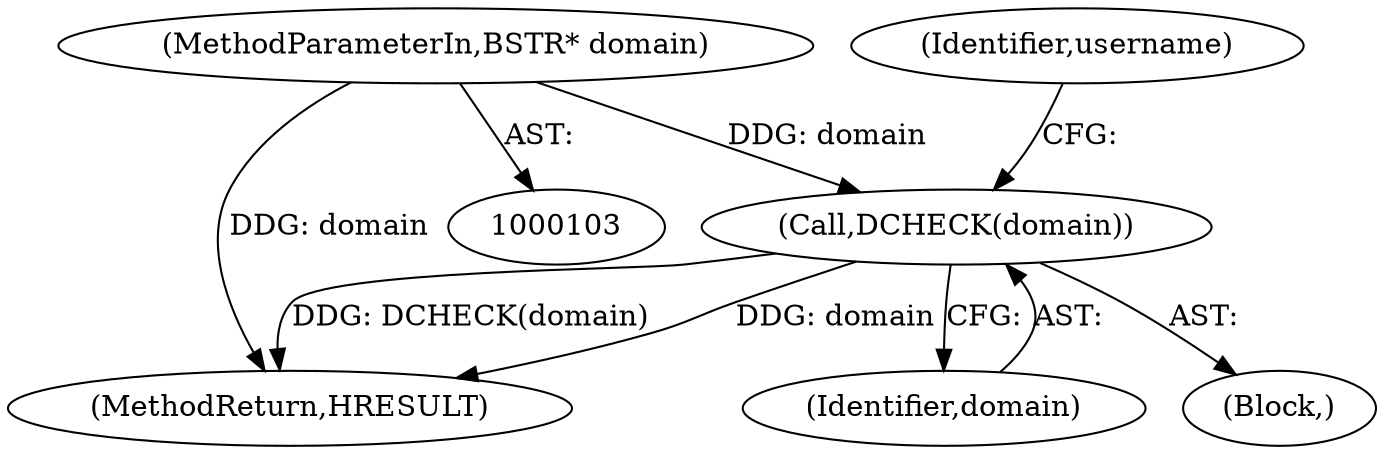 digraph "0_Chrome_2440e872debd68ae7c2a8bf9ddb34df2cce378cd_0@pointer" {
"1000105" [label="(MethodParameterIn,BSTR* domain)"];
"1000112" [label="(Call,DCHECK(domain))"];
"1000105" [label="(MethodParameterIn,BSTR* domain)"];
"1000109" [label="(Block,)"];
"1000307" [label="(MethodReturn,HRESULT)"];
"1000113" [label="(Identifier,domain)"];
"1000115" [label="(Identifier,username)"];
"1000112" [label="(Call,DCHECK(domain))"];
"1000105" -> "1000103"  [label="AST: "];
"1000105" -> "1000307"  [label="DDG: domain"];
"1000105" -> "1000112"  [label="DDG: domain"];
"1000112" -> "1000109"  [label="AST: "];
"1000112" -> "1000113"  [label="CFG: "];
"1000113" -> "1000112"  [label="AST: "];
"1000115" -> "1000112"  [label="CFG: "];
"1000112" -> "1000307"  [label="DDG: DCHECK(domain)"];
"1000112" -> "1000307"  [label="DDG: domain"];
}

